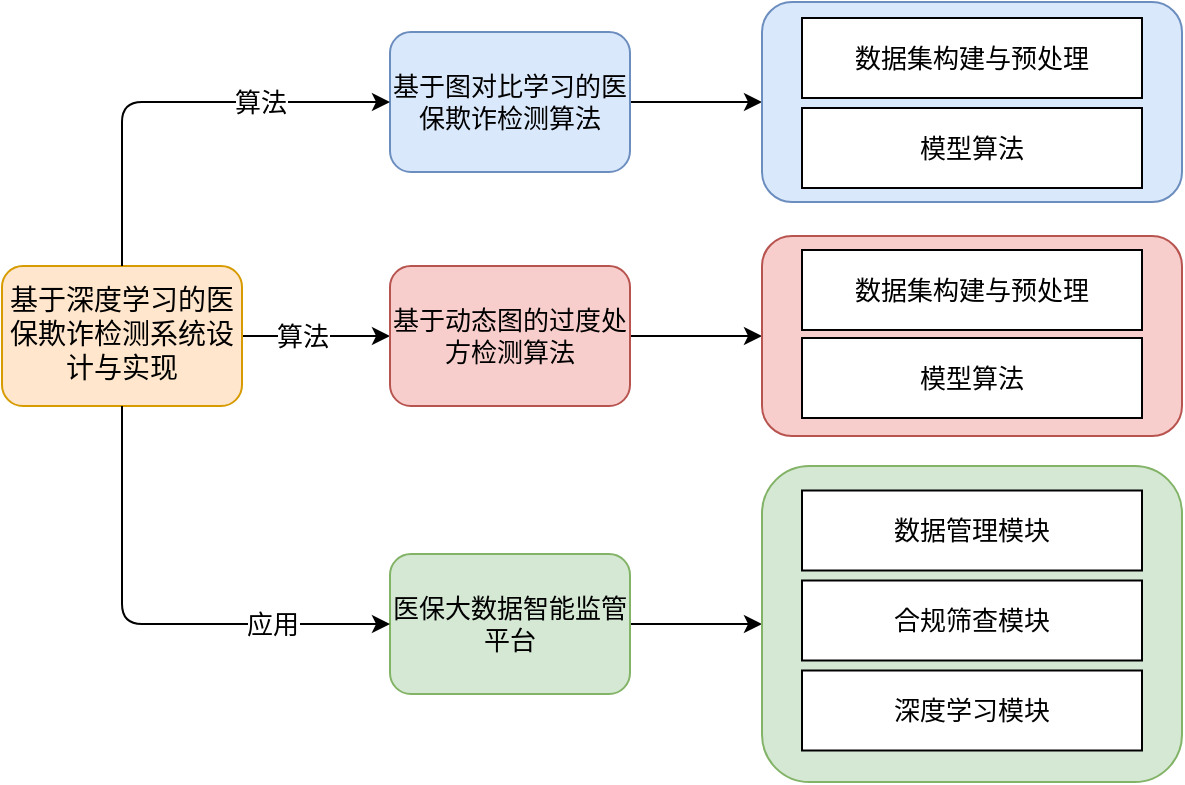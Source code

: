 <mxfile version="15.8.6" type="github">
  <diagram id="MgEjdaWWdwEsuHHKxT5H" name="第 1 页">
    <mxGraphModel dx="1422" dy="706" grid="1" gridSize="10" guides="1" tooltips="1" connect="1" arrows="1" fold="1" page="1" pageScale="1" pageWidth="827" pageHeight="1169" math="0" shadow="0">
      <root>
        <mxCell id="0" />
        <mxCell id="1" parent="0" />
        <mxCell id="LFI6K4kIaEwmIYhCkQtk-36" style="edgeStyle=orthogonalEdgeStyle;rounded=1;sketch=0;orthogonalLoop=1;jettySize=auto;html=1;exitX=1;exitY=0.5;exitDx=0;exitDy=0;entryX=0;entryY=0.5;entryDx=0;entryDy=0;fontFamily=Noto Sans Simplified Chinese;fontSource=https%3A%2F%2Ffonts.googleapis.com%2Fcss%3Ffamily%3DNoto%2BSans%2BSimplified%2BChinese;fontColor=#000000;fontSize=13;" parent="1" source="LFI6K4kIaEwmIYhCkQtk-2" target="LFI6K4kIaEwmIYhCkQtk-12" edge="1">
          <mxGeometry relative="1" as="geometry" />
        </mxCell>
        <mxCell id="LFI6K4kIaEwmIYhCkQtk-37" value="算法" style="edgeLabel;html=1;align=center;verticalAlign=middle;resizable=0;points=[];fontFamily=Noto Sans Simplified Chinese;fontColor=#000000;fontSize=13;" parent="LFI6K4kIaEwmIYhCkQtk-36" vertex="1" connectable="0">
          <mxGeometry x="-0.255" relative="1" as="geometry">
            <mxPoint x="2" as="offset" />
          </mxGeometry>
        </mxCell>
        <mxCell id="LFI6K4kIaEwmIYhCkQtk-2" value="&lt;p style=&quot;margin-top: 0pt; margin-bottom: 0pt; margin-left: 0in; direction: ltr; unicode-bidi: embed; word-break: normal; font-size: 14px;&quot;&gt;&lt;span style=&quot;font-size: 14px;&quot;&gt;基于深度学习的医保欺诈检测系统设计与实现&lt;/span&gt;&lt;/p&gt;" style="whiteSpace=wrap;html=1;sketch=0;fillColor=#ffe6cc;strokeColor=#d79b00;verticalAlign=middle;horizontal=1;direction=east;fontFamily=Noto Sans Simplified Chinese;rounded=1;fontSource=https%3A%2F%2Ffonts.googleapis.com%2Fcss%3Ffamily%3DNoto%2BSans%2BSimplified%2BChinese;fontSize=14;fontStyle=0" parent="1" vertex="1">
          <mxGeometry x="100" y="290" width="120" height="70" as="geometry" />
        </mxCell>
        <mxCell id="LFI6K4kIaEwmIYhCkQtk-11" value="" style="edgeStyle=orthogonalEdgeStyle;rounded=1;sketch=0;orthogonalLoop=1;jettySize=auto;html=1;fontFamily=Noto Sans Simplified Chinese;fontSource=https%3A%2F%2Ffonts.googleapis.com%2Fcss%3Ffamily%3DNoto%2BSans%2BSimplified%2BChinese;fontColor=#000000;fontSize=13;" parent="1" source="LFI6K4kIaEwmIYhCkQtk-5" target="LFI6K4kIaEwmIYhCkQtk-10" edge="1">
          <mxGeometry relative="1" as="geometry" />
        </mxCell>
        <mxCell id="LFI6K4kIaEwmIYhCkQtk-5" value="&lt;p style=&quot;margin-top: 0pt; margin-bottom: 0pt; margin-left: 0in; direction: ltr; unicode-bidi: embed; word-break: normal; font-size: 13px;&quot;&gt;&lt;span style=&quot;font-size: 13px;&quot;&gt;基于图对比学习的医保欺诈检测算法&lt;/span&gt;&lt;/p&gt;" style="whiteSpace=wrap;html=1;sketch=0;fillColor=#dae8fc;strokeColor=#6c8ebf;verticalAlign=middle;horizontal=1;direction=east;fontFamily=Noto Sans Simplified Chinese;rounded=1;fontSource=https%3A%2F%2Ffonts.googleapis.com%2Fcss%3Ffamily%3DNoto%2BSans%2BSimplified%2BChinese;fontSize=13;" parent="1" vertex="1">
          <mxGeometry x="294" y="173" width="120" height="70" as="geometry" />
        </mxCell>
        <mxCell id="LFI6K4kIaEwmIYhCkQtk-8" value="" style="endArrow=classic;html=1;rounded=1;sketch=0;fontFamily=Noto Sans Simplified Chinese;fontSource=https%3A%2F%2Ffonts.googleapis.com%2Fcss%3Ffamily%3DNoto%2BSans%2BSimplified%2BChinese;fontColor=#000000;exitX=0.5;exitY=0;exitDx=0;exitDy=0;entryX=0;entryY=0.5;entryDx=0;entryDy=0;edgeStyle=orthogonalEdgeStyle;fontSize=13;" parent="1" source="LFI6K4kIaEwmIYhCkQtk-2" target="LFI6K4kIaEwmIYhCkQtk-5" edge="1">
          <mxGeometry width="50" height="50" relative="1" as="geometry">
            <mxPoint x="390" y="410" as="sourcePoint" />
            <mxPoint x="440" y="360" as="targetPoint" />
          </mxGeometry>
        </mxCell>
        <mxCell id="LFI6K4kIaEwmIYhCkQtk-9" value="算法" style="edgeLabel;html=1;align=center;verticalAlign=middle;resizable=0;points=[];fontFamily=Noto Sans Simplified Chinese;fontColor=#000000;fontSize=13;" parent="LFI6K4kIaEwmIYhCkQtk-8" vertex="1" connectable="0">
          <mxGeometry x="0.413" y="-2" relative="1" as="geometry">
            <mxPoint x="-2" y="-2" as="offset" />
          </mxGeometry>
        </mxCell>
        <mxCell id="LFI6K4kIaEwmIYhCkQtk-10" value="&lt;p style=&quot;margin-top: 0pt; margin-bottom: 0pt; margin-left: 0in; direction: ltr; unicode-bidi: embed; word-break: normal; font-size: 13px;&quot;&gt;&lt;br style=&quot;font-size: 13px;&quot;&gt;&lt;/p&gt;" style="whiteSpace=wrap;html=1;sketch=0;fillColor=#dae8fc;strokeColor=#6c8ebf;verticalAlign=middle;horizontal=1;direction=east;fontFamily=Noto Sans Simplified Chinese;rounded=1;fontSource=https%3A%2F%2Ffonts.googleapis.com%2Fcss%3Ffamily%3DNoto%2BSans%2BSimplified%2BChinese;fontSize=13;" parent="1" vertex="1">
          <mxGeometry x="480" y="158" width="210" height="100" as="geometry" />
        </mxCell>
        <mxCell id="LFI6K4kIaEwmIYhCkQtk-17" value="" style="edgeStyle=orthogonalEdgeStyle;rounded=1;sketch=0;orthogonalLoop=1;jettySize=auto;html=1;fontFamily=Noto Sans Simplified Chinese;fontSource=https%3A%2F%2Ffonts.googleapis.com%2Fcss%3Ffamily%3DNoto%2BSans%2BSimplified%2BChinese;fontColor=#000000;fontSize=13;" parent="1" source="LFI6K4kIaEwmIYhCkQtk-12" target="LFI6K4kIaEwmIYhCkQtk-16" edge="1">
          <mxGeometry relative="1" as="geometry" />
        </mxCell>
        <mxCell id="LFI6K4kIaEwmIYhCkQtk-12" value="&lt;p style=&quot;margin-top: 0pt; margin-bottom: 0pt; margin-left: 0in; direction: ltr; unicode-bidi: embed; word-break: normal; font-size: 13px;&quot;&gt;&lt;span style=&quot;font-size: 13px;&quot;&gt;基于动态图的过度处方检测算法&lt;/span&gt;&lt;/p&gt;" style="whiteSpace=wrap;html=1;sketch=0;fillColor=#f8cecc;strokeColor=#b85450;verticalAlign=middle;horizontal=1;direction=east;fontFamily=Noto Sans Simplified Chinese;rounded=1;fontSource=https%3A%2F%2Ffonts.googleapis.com%2Fcss%3Ffamily%3DNoto%2BSans%2BSimplified%2BChinese;fontSize=13;" parent="1" vertex="1">
          <mxGeometry x="294" y="290" width="120" height="70" as="geometry" />
        </mxCell>
        <mxCell id="LFI6K4kIaEwmIYhCkQtk-16" value="&lt;p style=&quot;margin-top: 0pt; margin-bottom: 0pt; margin-left: 0in; direction: ltr; unicode-bidi: embed; word-break: normal; font-size: 13px;&quot;&gt;&lt;br style=&quot;font-size: 13px;&quot;&gt;&lt;/p&gt;" style="whiteSpace=wrap;html=1;sketch=0;fillColor=#f8cecc;strokeColor=#b85450;verticalAlign=middle;horizontal=1;direction=east;fontFamily=Noto Sans Simplified Chinese;rounded=1;fontSource=https%3A%2F%2Ffonts.googleapis.com%2Fcss%3Ffamily%3DNoto%2BSans%2BSimplified%2BChinese;fontSize=13;" parent="1" vertex="1">
          <mxGeometry x="480" y="275" width="210" height="100" as="geometry" />
        </mxCell>
        <mxCell id="LFI6K4kIaEwmIYhCkQtk-19" value="数据集构建与预处理" style="rounded=0;whiteSpace=wrap;html=1;sketch=0;fontFamily=Noto Sans Simplified Chinese;fontSource=https%3A%2F%2Ffonts.googleapis.com%2Fcss%3Ffamily%3DNoto%2BSans%2BSimplified%2BChinese;fontSize=13;" parent="1" vertex="1">
          <mxGeometry x="500" y="166" width="170" height="40" as="geometry" />
        </mxCell>
        <mxCell id="LFI6K4kIaEwmIYhCkQtk-20" value="模型算法" style="rounded=0;whiteSpace=wrap;html=1;sketch=0;fontFamily=Noto Sans Simplified Chinese;fontSource=https%3A%2F%2Ffonts.googleapis.com%2Fcss%3Ffamily%3DNoto%2BSans%2BSimplified%2BChinese;fontSize=13;" parent="1" vertex="1">
          <mxGeometry x="500" y="211" width="170" height="40" as="geometry" />
        </mxCell>
        <mxCell id="LFI6K4kIaEwmIYhCkQtk-21" value="数据集构建与预处理" style="rounded=0;whiteSpace=wrap;html=1;sketch=0;fontFamily=Noto Sans Simplified Chinese;fontSource=https%3A%2F%2Ffonts.googleapis.com%2Fcss%3Ffamily%3DNoto%2BSans%2BSimplified%2BChinese;fontSize=13;" parent="1" vertex="1">
          <mxGeometry x="500" y="282" width="170" height="40" as="geometry" />
        </mxCell>
        <mxCell id="LFI6K4kIaEwmIYhCkQtk-22" value="模型算法" style="rounded=0;whiteSpace=wrap;html=1;sketch=0;fontFamily=Noto Sans Simplified Chinese;fontSource=https%3A%2F%2Ffonts.googleapis.com%2Fcss%3Ffamily%3DNoto%2BSans%2BSimplified%2BChinese;fontSize=13;" parent="1" vertex="1">
          <mxGeometry x="500" y="326" width="170" height="40" as="geometry" />
        </mxCell>
        <mxCell id="LFI6K4kIaEwmIYhCkQtk-31" style="edgeStyle=orthogonalEdgeStyle;rounded=1;sketch=0;orthogonalLoop=1;jettySize=auto;html=1;exitX=1;exitY=0.5;exitDx=0;exitDy=0;fontFamily=Noto Sans Simplified Chinese;fontSource=https%3A%2F%2Ffonts.googleapis.com%2Fcss%3Ffamily%3DNoto%2BSans%2BSimplified%2BChinese;fontColor=#000000;entryX=0;entryY=0.5;entryDx=0;entryDy=0;fontSize=13;" parent="1" source="LFI6K4kIaEwmIYhCkQtk-23" target="LFI6K4kIaEwmIYhCkQtk-28" edge="1">
          <mxGeometry relative="1" as="geometry">
            <mxPoint x="500" y="472" as="targetPoint" />
          </mxGeometry>
        </mxCell>
        <mxCell id="LFI6K4kIaEwmIYhCkQtk-23" value="&lt;p style=&quot;margin-top: 0pt; margin-bottom: 0pt; margin-left: 0in; direction: ltr; unicode-bidi: embed; word-break: normal; font-size: 13px;&quot;&gt;&lt;span style=&quot;font-size: 13px;&quot;&gt;医保大数据智能监管平台&lt;/span&gt;&lt;/p&gt;" style="whiteSpace=wrap;html=1;sketch=0;fillColor=#d5e8d4;strokeColor=#82b366;verticalAlign=middle;horizontal=1;direction=east;fontFamily=Noto Sans Simplified Chinese;rounded=1;fontSource=https%3A%2F%2Ffonts.googleapis.com%2Fcss%3Ffamily%3DNoto%2BSans%2BSimplified%2BChinese;fontSize=13;" parent="1" vertex="1">
          <mxGeometry x="294" y="434" width="120" height="70" as="geometry" />
        </mxCell>
        <mxCell id="LFI6K4kIaEwmIYhCkQtk-26" value="" style="endArrow=classic;html=1;rounded=1;sketch=0;fontFamily=Noto Sans Simplified Chinese;fontSource=https%3A%2F%2Ffonts.googleapis.com%2Fcss%3Ffamily%3DNoto%2BSans%2BSimplified%2BChinese;fontColor=#000000;exitX=0.5;exitY=1;exitDx=0;exitDy=0;entryX=0;entryY=0.5;entryDx=0;entryDy=0;edgeStyle=orthogonalEdgeStyle;fontSize=13;" parent="1" source="LFI6K4kIaEwmIYhCkQtk-2" target="LFI6K4kIaEwmIYhCkQtk-23" edge="1">
          <mxGeometry width="50" height="50" relative="1" as="geometry">
            <mxPoint x="390" y="450" as="sourcePoint" />
            <mxPoint x="440" y="400" as="targetPoint" />
          </mxGeometry>
        </mxCell>
        <mxCell id="LFI6K4kIaEwmIYhCkQtk-27" value="应用" style="edgeLabel;html=1;align=center;verticalAlign=middle;resizable=0;points=[];fontFamily=Noto Sans Simplified Chinese;fontColor=#000000;fontSize=13;" parent="LFI6K4kIaEwmIYhCkQtk-26" vertex="1" connectable="0">
          <mxGeometry x="0.335" y="4" relative="1" as="geometry">
            <mxPoint x="22" y="4" as="offset" />
          </mxGeometry>
        </mxCell>
        <mxCell id="LFI6K4kIaEwmIYhCkQtk-28" value="&lt;p style=&quot;margin-top: 0pt; margin-bottom: 0pt; margin-left: 0in; direction: ltr; unicode-bidi: embed; word-break: normal; font-size: 13px;&quot;&gt;&lt;br style=&quot;font-size: 13px;&quot;&gt;&lt;/p&gt;" style="whiteSpace=wrap;html=1;sketch=0;fillColor=#d5e8d4;strokeColor=#82b366;verticalAlign=middle;horizontal=1;direction=east;fontFamily=Noto Sans Simplified Chinese;rounded=1;fontSource=https%3A%2F%2Ffonts.googleapis.com%2Fcss%3Ffamily%3DNoto%2BSans%2BSimplified%2BChinese;fontSize=13;" parent="1" vertex="1">
          <mxGeometry x="480" y="390" width="210" height="158" as="geometry" />
        </mxCell>
        <mxCell id="LFI6K4kIaEwmIYhCkQtk-29" value="数据管理模块" style="rounded=0;whiteSpace=wrap;html=1;sketch=0;fontFamily=Noto Sans Simplified Chinese;fontSource=https%3A%2F%2Ffonts.googleapis.com%2Fcss%3Ffamily%3DNoto%2BSans%2BSimplified%2BChinese;fontSize=13;" parent="1" vertex="1">
          <mxGeometry x="500" y="402.25" width="170" height="40" as="geometry" />
        </mxCell>
        <mxCell id="LFI6K4kIaEwmIYhCkQtk-30" value="合规筛查模块" style="rounded=0;whiteSpace=wrap;html=1;sketch=0;fontFamily=Noto Sans Simplified Chinese;fontSource=https%3A%2F%2Ffonts.googleapis.com%2Fcss%3Ffamily%3DNoto%2BSans%2BSimplified%2BChinese;fontSize=13;" parent="1" vertex="1">
          <mxGeometry x="500" y="447.25" width="170" height="40" as="geometry" />
        </mxCell>
        <mxCell id="LFI6K4kIaEwmIYhCkQtk-32" value="深度学习模块" style="rounded=0;whiteSpace=wrap;html=1;sketch=0;fontFamily=Noto Sans Simplified Chinese;fontSource=https%3A%2F%2Ffonts.googleapis.com%2Fcss%3Ffamily%3DNoto%2BSans%2BSimplified%2BChinese;fontSize=13;" parent="1" vertex="1">
          <mxGeometry x="500" y="492.25" width="170" height="40" as="geometry" />
        </mxCell>
      </root>
    </mxGraphModel>
  </diagram>
</mxfile>
